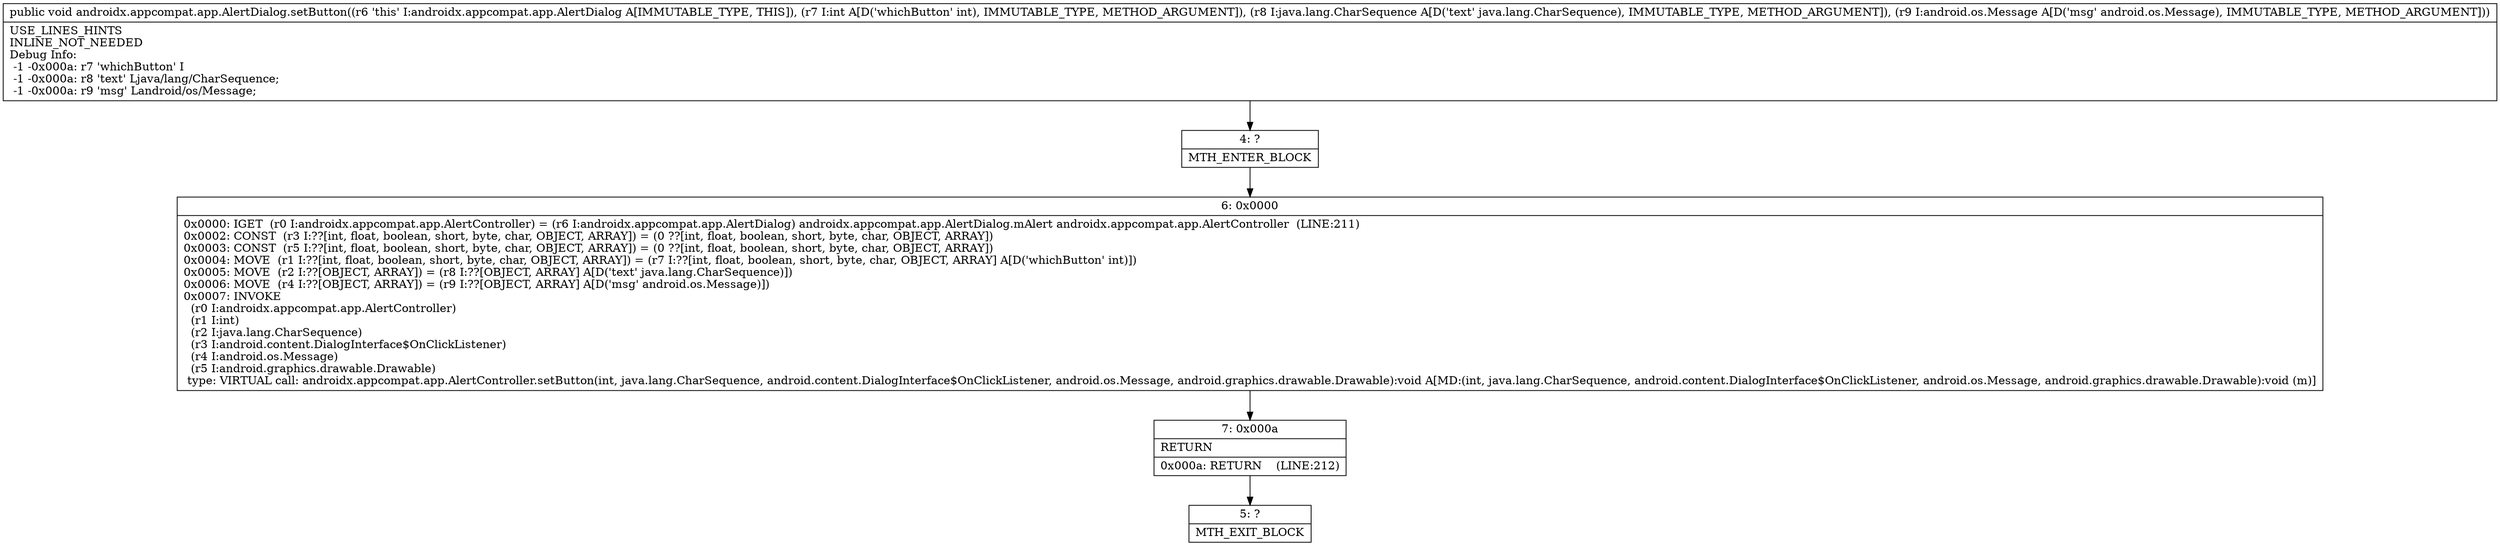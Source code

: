 digraph "CFG forandroidx.appcompat.app.AlertDialog.setButton(ILjava\/lang\/CharSequence;Landroid\/os\/Message;)V" {
Node_4 [shape=record,label="{4\:\ ?|MTH_ENTER_BLOCK\l}"];
Node_6 [shape=record,label="{6\:\ 0x0000|0x0000: IGET  (r0 I:androidx.appcompat.app.AlertController) = (r6 I:androidx.appcompat.app.AlertDialog) androidx.appcompat.app.AlertDialog.mAlert androidx.appcompat.app.AlertController  (LINE:211)\l0x0002: CONST  (r3 I:??[int, float, boolean, short, byte, char, OBJECT, ARRAY]) = (0 ??[int, float, boolean, short, byte, char, OBJECT, ARRAY]) \l0x0003: CONST  (r5 I:??[int, float, boolean, short, byte, char, OBJECT, ARRAY]) = (0 ??[int, float, boolean, short, byte, char, OBJECT, ARRAY]) \l0x0004: MOVE  (r1 I:??[int, float, boolean, short, byte, char, OBJECT, ARRAY]) = (r7 I:??[int, float, boolean, short, byte, char, OBJECT, ARRAY] A[D('whichButton' int)]) \l0x0005: MOVE  (r2 I:??[OBJECT, ARRAY]) = (r8 I:??[OBJECT, ARRAY] A[D('text' java.lang.CharSequence)]) \l0x0006: MOVE  (r4 I:??[OBJECT, ARRAY]) = (r9 I:??[OBJECT, ARRAY] A[D('msg' android.os.Message)]) \l0x0007: INVOKE  \l  (r0 I:androidx.appcompat.app.AlertController)\l  (r1 I:int)\l  (r2 I:java.lang.CharSequence)\l  (r3 I:android.content.DialogInterface$OnClickListener)\l  (r4 I:android.os.Message)\l  (r5 I:android.graphics.drawable.Drawable)\l type: VIRTUAL call: androidx.appcompat.app.AlertController.setButton(int, java.lang.CharSequence, android.content.DialogInterface$OnClickListener, android.os.Message, android.graphics.drawable.Drawable):void A[MD:(int, java.lang.CharSequence, android.content.DialogInterface$OnClickListener, android.os.Message, android.graphics.drawable.Drawable):void (m)]\l}"];
Node_7 [shape=record,label="{7\:\ 0x000a|RETURN\l|0x000a: RETURN    (LINE:212)\l}"];
Node_5 [shape=record,label="{5\:\ ?|MTH_EXIT_BLOCK\l}"];
MethodNode[shape=record,label="{public void androidx.appcompat.app.AlertDialog.setButton((r6 'this' I:androidx.appcompat.app.AlertDialog A[IMMUTABLE_TYPE, THIS]), (r7 I:int A[D('whichButton' int), IMMUTABLE_TYPE, METHOD_ARGUMENT]), (r8 I:java.lang.CharSequence A[D('text' java.lang.CharSequence), IMMUTABLE_TYPE, METHOD_ARGUMENT]), (r9 I:android.os.Message A[D('msg' android.os.Message), IMMUTABLE_TYPE, METHOD_ARGUMENT]))  | USE_LINES_HINTS\lINLINE_NOT_NEEDED\lDebug Info:\l  \-1 \-0x000a: r7 'whichButton' I\l  \-1 \-0x000a: r8 'text' Ljava\/lang\/CharSequence;\l  \-1 \-0x000a: r9 'msg' Landroid\/os\/Message;\l}"];
MethodNode -> Node_4;Node_4 -> Node_6;
Node_6 -> Node_7;
Node_7 -> Node_5;
}

